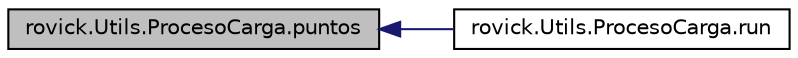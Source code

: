 digraph "rovick.Utils.ProcesoCarga.puntos"
{
  edge [fontname="Helvetica",fontsize="10",labelfontname="Helvetica",labelfontsize="10"];
  node [fontname="Helvetica",fontsize="10",shape=record];
  rankdir="LR";
  Node3 [label="rovick.Utils.ProcesoCarga.puntos",height=0.2,width=0.4,color="black", fillcolor="grey75", style="filled", fontcolor="black"];
  Node3 -> Node4 [dir="back",color="midnightblue",fontsize="10",style="solid",fontname="Helvetica"];
  Node4 [label="rovick.Utils.ProcesoCarga.run",height=0.2,width=0.4,color="black", fillcolor="white", style="filled",URL="$classrovick_1_1_utils_1_1_proceso_carga_ac507f8bbc67e9fdbd6b5b65767732c4f.html#ac507f8bbc67e9fdbd6b5b65767732c4f"];
}
